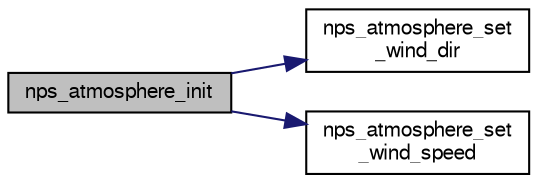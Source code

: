 digraph "nps_atmosphere_init"
{
  edge [fontname="FreeSans",fontsize="10",labelfontname="FreeSans",labelfontsize="10"];
  node [fontname="FreeSans",fontsize="10",shape=record];
  rankdir="LR";
  Node1 [label="nps_atmosphere_init",height=0.2,width=0.4,color="black", fillcolor="grey75", style="filled", fontcolor="black"];
  Node1 -> Node2 [color="midnightblue",fontsize="10",style="solid",fontname="FreeSans"];
  Node2 [label="nps_atmosphere_set\l_wind_dir",height=0.2,width=0.4,color="black", fillcolor="white", style="filled",URL="$nps__atmosphere_8c.html#af26b03152e5247339b17a8fc33b02573"];
  Node1 -> Node3 [color="midnightblue",fontsize="10",style="solid",fontname="FreeSans"];
  Node3 [label="nps_atmosphere_set\l_wind_speed",height=0.2,width=0.4,color="black", fillcolor="white", style="filled",URL="$nps__atmosphere_8c.html#ad83734b3b0bac4f867043ea1721f8d76"];
}
